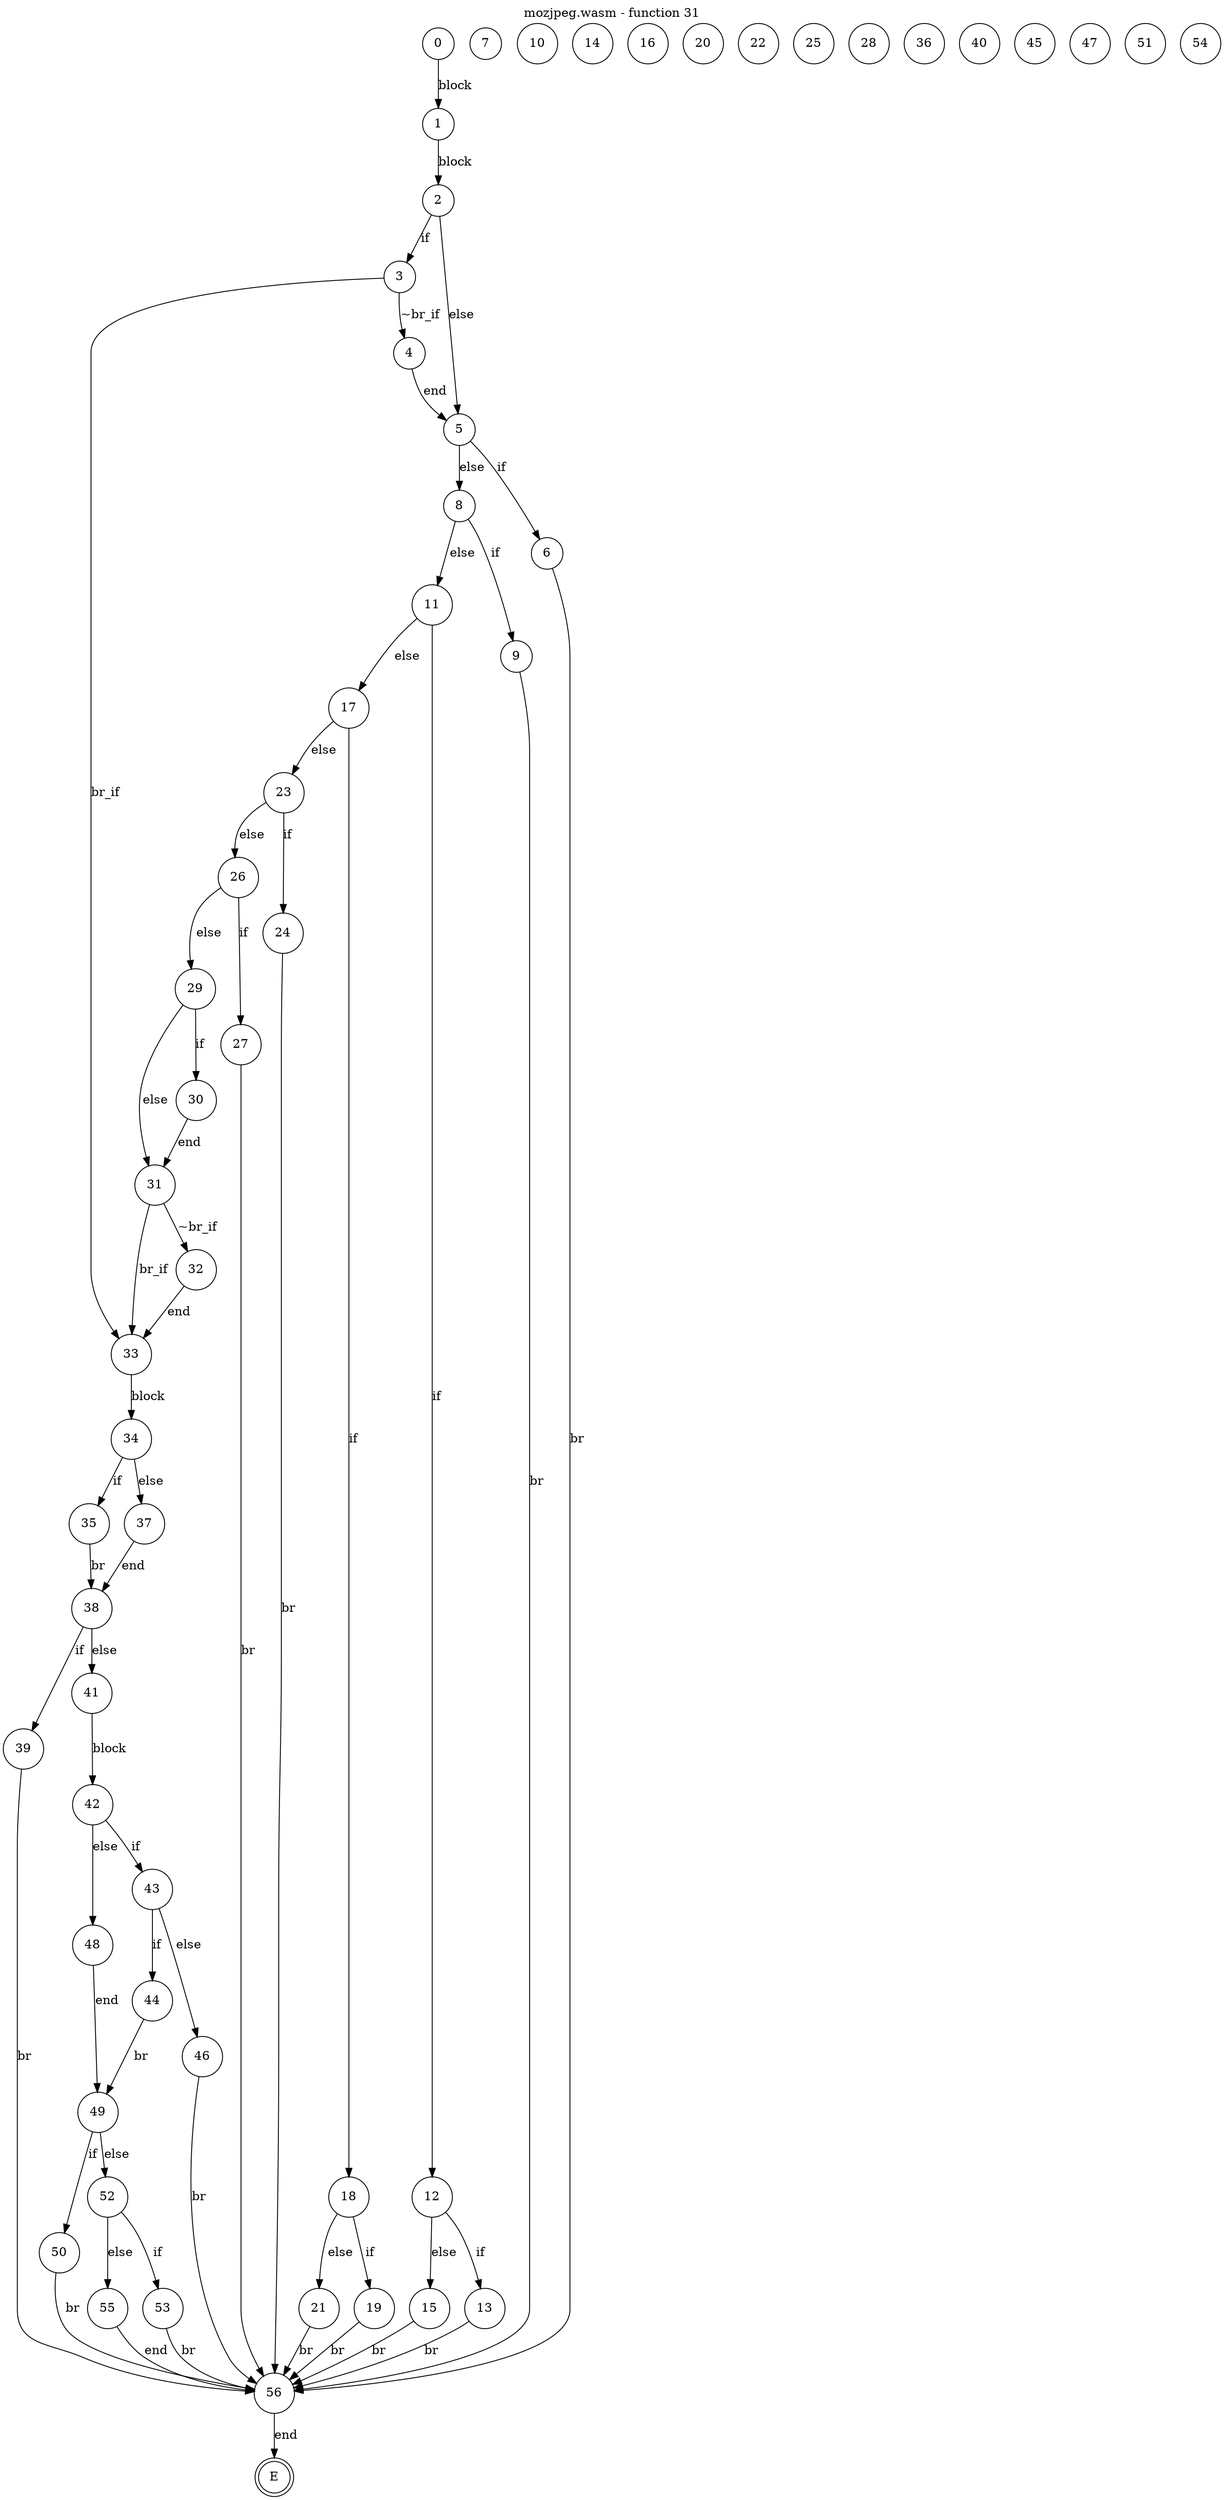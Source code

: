 digraph finite_state_machine {
    label = "mozjpeg.wasm - function 31"
    labelloc =  t
    labelfontsize = 16
    labelfontcolor = black
    labelfontname = "Helvetica"
    node [shape = doublecircle]; E ;
node [shape=circle, fontcolor=black, style="", label="0"]0
node [shape=circle, fontcolor=black, style="", label="1"]1
node [shape=circle, fontcolor=black, style="", label="2"]2
node [shape=circle, fontcolor=black, style="", label="3"]3
node [shape=circle, fontcolor=black, style="", label="4"]4
node [shape=circle, fontcolor=black, style="", label="5"]5
node [shape=circle, fontcolor=black, style="", label="6"]6
node [shape=circle, fontcolor=black, style="", label="7"]7
node [shape=circle, fontcolor=black, style="", label="8"]8
node [shape=circle, fontcolor=black, style="", label="9"]9
node [shape=circle, fontcolor=black, style="", label="10"]10
node [shape=circle, fontcolor=black, style="", label="11"]11
node [shape=circle, fontcolor=black, style="", label="12"]12
node [shape=circle, fontcolor=black, style="", label="13"]13
node [shape=circle, fontcolor=black, style="", label="14"]14
node [shape=circle, fontcolor=black, style="", label="15"]15
node [shape=circle, fontcolor=black, style="", label="16"]16
node [shape=circle, fontcolor=black, style="", label="17"]17
node [shape=circle, fontcolor=black, style="", label="18"]18
node [shape=circle, fontcolor=black, style="", label="19"]19
node [shape=circle, fontcolor=black, style="", label="20"]20
node [shape=circle, fontcolor=black, style="", label="21"]21
node [shape=circle, fontcolor=black, style="", label="22"]22
node [shape=circle, fontcolor=black, style="", label="23"]23
node [shape=circle, fontcolor=black, style="", label="24"]24
node [shape=circle, fontcolor=black, style="", label="25"]25
node [shape=circle, fontcolor=black, style="", label="26"]26
node [shape=circle, fontcolor=black, style="", label="27"]27
node [shape=circle, fontcolor=black, style="", label="28"]28
node [shape=circle, fontcolor=black, style="", label="29"]29
node [shape=circle, fontcolor=black, style="", label="30"]30
node [shape=circle, fontcolor=black, style="", label="31"]31
node [shape=circle, fontcolor=black, style="", label="32"]32
node [shape=circle, fontcolor=black, style="", label="33"]33
node [shape=circle, fontcolor=black, style="", label="34"]34
node [shape=circle, fontcolor=black, style="", label="35"]35
node [shape=circle, fontcolor=black, style="", label="36"]36
node [shape=circle, fontcolor=black, style="", label="37"]37
node [shape=circle, fontcolor=black, style="", label="38"]38
node [shape=circle, fontcolor=black, style="", label="39"]39
node [shape=circle, fontcolor=black, style="", label="40"]40
node [shape=circle, fontcolor=black, style="", label="41"]41
node [shape=circle, fontcolor=black, style="", label="42"]42
node [shape=circle, fontcolor=black, style="", label="43"]43
node [shape=circle, fontcolor=black, style="", label="44"]44
node [shape=circle, fontcolor=black, style="", label="45"]45
node [shape=circle, fontcolor=black, style="", label="46"]46
node [shape=circle, fontcolor=black, style="", label="47"]47
node [shape=circle, fontcolor=black, style="", label="48"]48
node [shape=circle, fontcolor=black, style="", label="49"]49
node [shape=circle, fontcolor=black, style="", label="50"]50
node [shape=circle, fontcolor=black, style="", label="51"]51
node [shape=circle, fontcolor=black, style="", label="52"]52
node [shape=circle, fontcolor=black, style="", label="53"]53
node [shape=circle, fontcolor=black, style="", label="54"]54
node [shape=circle, fontcolor=black, style="", label="55"]55
node [shape=circle, fontcolor=black, style="", label="56"]56
node [shape=circle, fontcolor=black, style="", label="E"]E
    0 -> 1[label="block"];
    1 -> 2[label="block"];
    2 -> 3[label="if"];
    2 -> 5[label="else"];
    3 -> 4[label="~br_if"];
    3 -> 33[label="br_if"];
    4 -> 5[label="end"];
    5 -> 6[label="if"];
    5 -> 8[label="else"];
    6 -> 56[label="br"];
    8 -> 9[label="if"];
    8 -> 11[label="else"];
    9 -> 56[label="br"];
    11 -> 12[label="if"];
    11 -> 17[label="else"];
    12 -> 13[label="if"];
    12 -> 15[label="else"];
    13 -> 56[label="br"];
    15 -> 56[label="br"];
    17 -> 18[label="if"];
    17 -> 23[label="else"];
    18 -> 19[label="if"];
    18 -> 21[label="else"];
    19 -> 56[label="br"];
    21 -> 56[label="br"];
    23 -> 24[label="if"];
    23 -> 26[label="else"];
    24 -> 56[label="br"];
    26 -> 27[label="if"];
    26 -> 29[label="else"];
    27 -> 56[label="br"];
    29 -> 30[label="if"];
    29 -> 31[label="else"];
    30 -> 31[label="end"];
    31 -> 32[label="~br_if"];
    31 -> 33[label="br_if"];
    32 -> 33[label="end"];
    33 -> 34[label="block"];
    34 -> 35[label="if"];
    34 -> 37[label="else"];
    35 -> 38[label="br"];
    37 -> 38[label="end"];
    38 -> 39[label="if"];
    38 -> 41[label="else"];
    39 -> 56[label="br"];
    41 -> 42[label="block"];
    42 -> 43[label="if"];
    42 -> 48[label="else"];
    43 -> 44[label="if"];
    43 -> 46[label="else"];
    44 -> 49[label="br"];
    46 -> 56[label="br"];
    48 -> 49[label="end"];
    49 -> 50[label="if"];
    49 -> 52[label="else"];
    50 -> 56[label="br"];
    52 -> 53[label="if"];
    52 -> 55[label="else"];
    53 -> 56[label="br"];
    55 -> 56[label="end"];
    56 -> E[label="end"];
}
